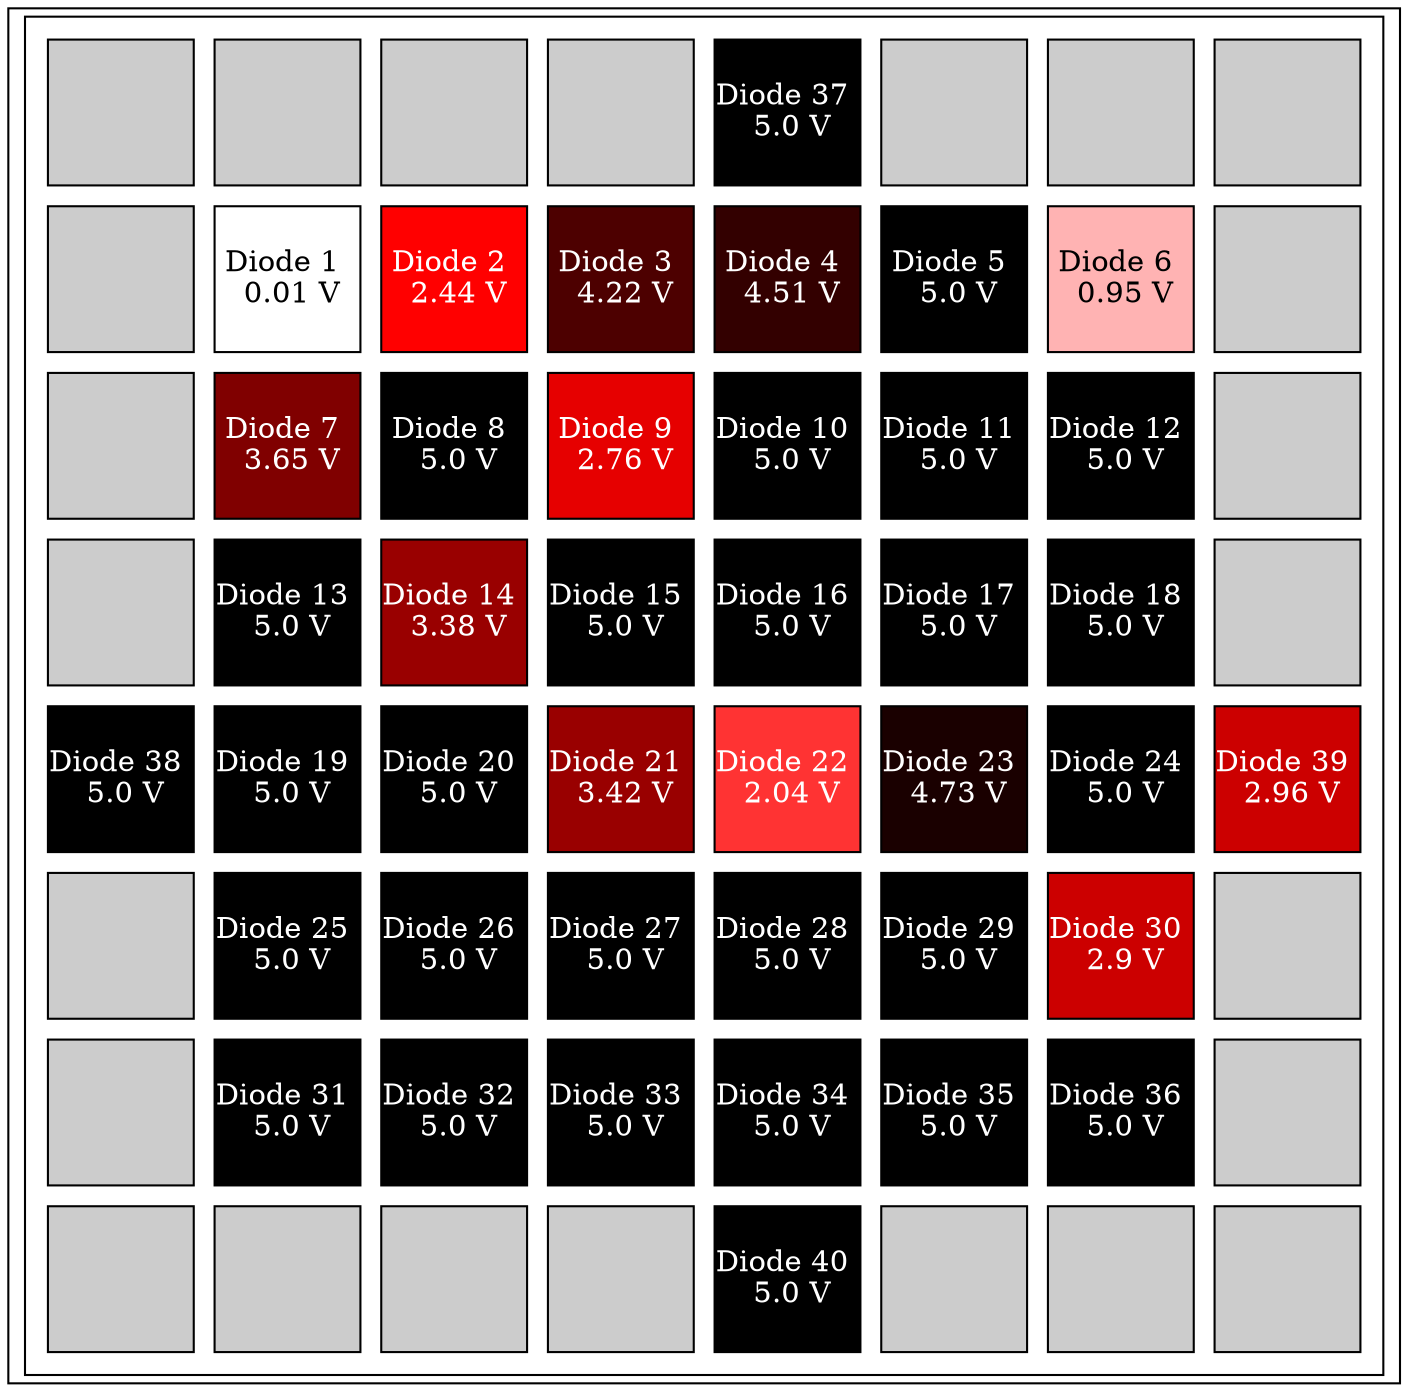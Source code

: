 graph array_table {
	node [shape=rectangle]
	"Diode Array" [label=<<TABLE cellspacing="10">
    <TR>
        <TD bgcolor="#cccccc" fixedsize="true" width="70" height="70"></TD>

        <TD bgcolor="#cccccc" fixedsize="true" width="70" height="70"></TD>

        <TD bgcolor="#cccccc" fixedsize="true" width="70" height="70"></TD>

        <TD bgcolor="#cccccc" fixedsize="true" width="70" height="70"></TD>

        <TD bgcolor="#000000" fixedsize="true" width="70"
        height="70"><FONT COLOR="white">Diode 37 <BR align="center" /> 5.0 V</FONT></TD>

        <TD bgcolor="#cccccc" fixedsize="true" width="70" height="70"></TD>

        <TD bgcolor="#cccccc" fixedsize="true" width="70" height="70"></TD>

        <TD bgcolor="#cccccc" fixedsize="true" width="70" height="70"></TD>
    </TR>


    <TR>
        <TD bgcolor="#cccccc" fixedsize="true" width="70" height="70"></TD>

        <TD bgcolor="#ffffff" fixedsize="true" width="70"
        height="70"><FONT COLOR="black">Diode 1 <BR align="center" /> 0.01 V</FONT></TD>

        <TD bgcolor="#ff0000" fixedsize="true" width="70"
        height="70"><FONT COLOR="white">Diode 2 <BR align="center" /> 2.44 V</FONT></TD>

        <TD bgcolor="#4d0000" fixedsize="true" width="70"
        height="70"><FONT COLOR="white">Diode 3 <BR align="center" /> 4.22 V</FONT></TD>

        <TD bgcolor="#330000" fixedsize="true" width="70"
        height="70"><FONT COLOR="white">Diode 4 <BR align="center" /> 4.51 V</FONT></TD>

        <TD bgcolor="#000000" fixedsize="true" width="70"
        height="70"><FONT COLOR="white">Diode 5 <BR align="center" /> 5.0 V</FONT></TD>

        <TD bgcolor="#ffb3b3" fixedsize="true" width="70"
        height="70"><FONT COLOR="black">Diode 6 <BR align="center" /> 0.95 V</FONT></TD>

        <TD bgcolor="#cccccc" fixedsize="true" width="70" height="70"></TD>
    </TR>


    <TR>
        <TD bgcolor="#cccccc" fixedsize="true" width="70" height="70"></TD>

        <TD bgcolor="#800000" fixedsize="true" width="70"
        height="70"><FONT COLOR="white">Diode 7 <BR align="center" /> 3.65 V</FONT></TD>

        <TD bgcolor="#000000" fixedsize="true" width="70"
        height="70"><FONT COLOR="white">Diode 8 <BR align="center" /> 5.0 V</FONT></TD>

        <TD bgcolor="#e60000" fixedsize="true" width="70"
        height="70"><FONT COLOR="white">Diode 9 <BR align="center" /> 2.76 V</FONT></TD>

        <TD bgcolor="#000000" fixedsize="true" width="70"
        height="70"><FONT COLOR="white">Diode 10 <BR align="center" /> 5.0 V</FONT></TD>

        <TD bgcolor="#000000" fixedsize="true" width="70"
        height="70"><FONT COLOR="white">Diode 11 <BR align="center" /> 5.0 V</FONT></TD>

        <TD bgcolor="#000000" fixedsize="true" width="70"
        height="70"><FONT COLOR="white">Diode 12 <BR align="center" /> 5.0 V</FONT></TD>

        <TD bgcolor="#cccccc" fixedsize="true" width="70" height="70"></TD>
    </TR>


    <TR>
        <TD bgcolor="#cccccc" fixedsize="true" width="70" height="70"></TD>

        <TD bgcolor="#000000" fixedsize="true" width="70"
        height="70"><FONT COLOR="white">Diode 13 <BR align="center" /> 5.0 V</FONT></TD>

        <TD bgcolor="#990000" fixedsize="true" width="70"
        height="70"><FONT COLOR="white">Diode 14 <BR align="center" /> 3.38 V</FONT></TD>

        <TD bgcolor="#000000" fixedsize="true" width="70"
        height="70"><FONT COLOR="white">Diode 15 <BR align="center" /> 5.0 V</FONT></TD>

        <TD bgcolor="#000000" fixedsize="true" width="70"
        height="70"><FONT COLOR="white">Diode 16 <BR align="center" /> 5.0 V</FONT></TD>

        <TD bgcolor="#000000" fixedsize="true" width="70"
        height="70"><FONT COLOR="white">Diode 17 <BR align="center" /> 5.0 V</FONT></TD>

        <TD bgcolor="#000000" fixedsize="true" width="70"
        height="70"><FONT COLOR="white">Diode 18 <BR align="center" /> 5.0 V</FONT></TD>

        <TD bgcolor="#cccccc" fixedsize="true" width="70" height="70"></TD>
    </TR>


    <TR>
        <TD bgcolor="#000000" fixedsize="true" width="70"
        height="70"><FONT COLOR="white">Diode 38 <BR align="center" /> 5.0 V</FONT></TD>

        <TD bgcolor="#000000" fixedsize="true" width="70"
        height="70"><FONT COLOR="white">Diode 19 <BR align="center" /> 5.0 V</FONT></TD>

        <TD bgcolor="#000000" fixedsize="true" width="70"
        height="70"><FONT COLOR="white">Diode 20 <BR align="center" /> 5.0 V</FONT></TD>

        <TD bgcolor="#990000" fixedsize="true" width="70"
        height="70"><FONT COLOR="white">Diode 21 <BR align="center" /> 3.42 V</FONT></TD>

        <TD bgcolor="#ff3333" fixedsize="true" width="70"
        height="70"><FONT COLOR="white">Diode 22 <BR align="center" /> 2.04 V</FONT></TD>

        <TD bgcolor="#1a0000" fixedsize="true" width="70"
        height="70"><FONT COLOR="white">Diode 23 <BR align="center" /> 4.73 V</FONT></TD>

        <TD bgcolor="#000000" fixedsize="true" width="70"
        height="70"><FONT COLOR="white">Diode 24 <BR align="center" /> 5.0 V</FONT></TD>

        <TD bgcolor="#cc0000" fixedsize="true" width="70"
        height="70"><FONT COLOR="white">Diode 39 <BR align="center" /> 2.96 V</FONT></TD>
    </TR>


    <TR>
        <TD bgcolor="#cccccc" fixedsize="true" width="70" height="70"></TD>

        <TD bgcolor="#000000" fixedsize="true" width="70"
        height="70"><FONT COLOR="white">Diode 25 <BR align="center" /> 5.0 V</FONT></TD>

        <TD bgcolor="#000000" fixedsize="true" width="70"
        height="70"><FONT COLOR="white">Diode 26 <BR align="center" /> 5.0 V</FONT></TD>

        <TD bgcolor="#000000" fixedsize="true" width="70"
        height="70"><FONT COLOR="white">Diode 27 <BR align="center" /> 5.0 V</FONT></TD>

        <TD bgcolor="#000000" fixedsize="true" width="70"
        height="70"><FONT COLOR="white">Diode 28 <BR align="center" /> 5.0 V</FONT></TD>

        <TD bgcolor="#000000" fixedsize="true" width="70"
        height="70"><FONT COLOR="white">Diode 29 <BR align="center" /> 5.0 V</FONT></TD>

        <TD bgcolor="#cc0000" fixedsize="true" width="70"
        height="70"><FONT COLOR="white">Diode 30 <BR align="center" /> 2.9 V</FONT></TD>

        <TD bgcolor="#cccccc" fixedsize="true" width="70" height="70"></TD>
    </TR>


    <TR>
        <TD bgcolor="#cccccc" fixedsize="true" width="70" height="70"></TD>

        <TD bgcolor="#000000" fixedsize="true" width="70"
        height="70"><FONT COLOR="white">Diode 31 <BR align="center" /> 5.0 V</FONT></TD>

        <TD bgcolor="#000000" fixedsize="true" width="70"
        height="70"><FONT COLOR="white">Diode 32 <BR align="center" /> 5.0 V</FONT></TD>

        <TD bgcolor="#000000" fixedsize="true" width="70"
        height="70"><FONT COLOR="white">Diode 33 <BR align="center" /> 5.0 V</FONT></TD>

        <TD bgcolor="#000000" fixedsize="true" width="70"
        height="70"><FONT COLOR="white">Diode 34 <BR align="center" /> 5.0 V</FONT></TD>

        <TD bgcolor="#000000" fixedsize="true" width="70"
        height="70"><FONT COLOR="white">Diode 35 <BR align="center" /> 5.0 V</FONT></TD>

        <TD bgcolor="#000000" fixedsize="true" width="70"
        height="70"><FONT COLOR="white">Diode 36 <BR align="center" /> 5.0 V</FONT></TD>

        <TD bgcolor="#cccccc" fixedsize="true" width="70" height="70"></TD>
    </TR>


    <TR>
        <TD bgcolor="#cccccc" fixedsize="true" width="70" height="70"></TD>

        <TD bgcolor="#cccccc" fixedsize="true" width="70" height="70"></TD>

        <TD bgcolor="#cccccc" fixedsize="true" width="70" height="70"></TD>

        <TD bgcolor="#cccccc" fixedsize="true" width="70" height="70"></TD>

        <TD bgcolor="#000000" fixedsize="true" width="70"
        height="70"><FONT COLOR="white">Diode 40 <BR align="center" /> 5.0 V</FONT></TD>

        <TD bgcolor="#cccccc" fixedsize="true" width="70" height="70"></TD>

        <TD bgcolor="#cccccc" fixedsize="true" width="70" height="70"></TD>

        <TD bgcolor="#cccccc" fixedsize="true" width="70" height="70"></TD>
    </TR>
</TABLE>>]
}
